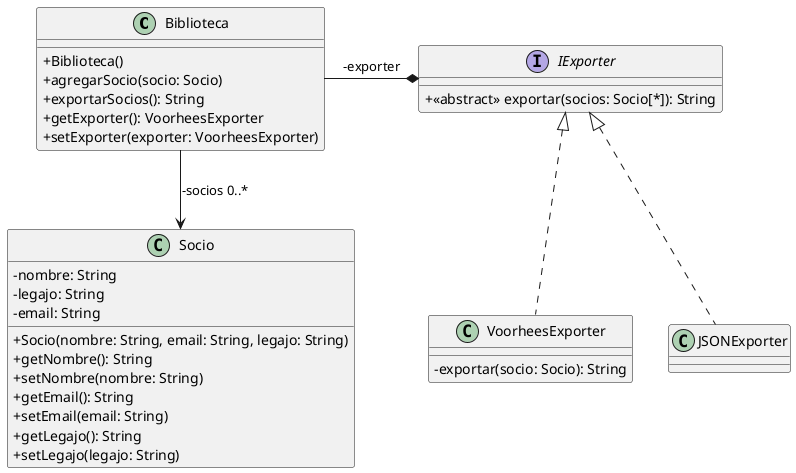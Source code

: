 @startuml

skinparam classAttributeIconSize 0

class Biblioteca {
+Biblioteca()
+agregarSocio(socio: Socio)
+exportarSocios(): String
+getExporter(): VoorheesExporter
+setExporter(exporter: VoorheesExporter)
}

class Socio {
-nombre: String
-legajo: String
-email: String
+Socio(nombre: String, email: String, legajo: String)
+getNombre(): String
+setNombre(nombre: String)
+getEmail(): String
+setEmail(email: String)
+getLegajo(): String
+setLegajo(legajo: String)
}

interface IExporter {
+<<abstract>> exportar(socios: Socio[*]): String
}

class VoorheesExporter implements IExporter {
-exportar(socio: Socio): String
}

class JSONExporter implements IExporter {}

Biblioteca -right-* IExporter: -exporter
Biblioteca --> Socio: -socios 0..*

@enduml
